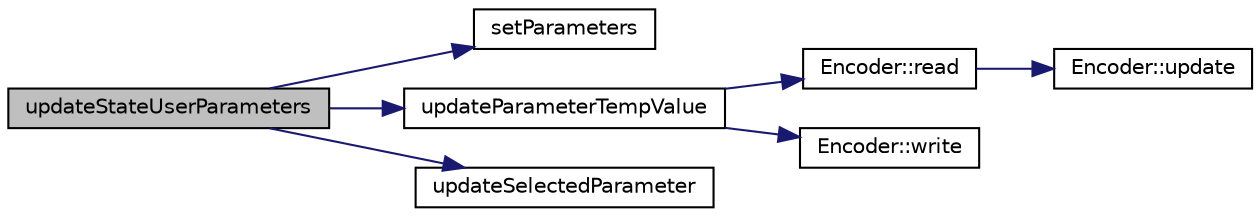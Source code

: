 digraph "updateStateUserParameters"
{
 // LATEX_PDF_SIZE
  edge [fontname="Helvetica",fontsize="10",labelfontname="Helvetica",labelfontsize="10"];
  node [fontname="Helvetica",fontsize="10",shape=record];
  rankdir="LR";
  Node1 [label="updateStateUserParameters",height=0.2,width=0.4,color="black", fillcolor="grey75", style="filled", fontcolor="black",tooltip=" "];
  Node1 -> Node2 [color="midnightblue",fontsize="10",style="solid",fontname="Helvetica"];
  Node2 [label="setParameters",height=0.2,width=0.4,color="black", fillcolor="white", style="filled",URL="$update_user_parameters_8cpp.html#a58288e78c2f227caec055577fb4c8d54",tooltip=" "];
  Node1 -> Node3 [color="midnightblue",fontsize="10",style="solid",fontname="Helvetica"];
  Node3 [label="updateParameterTempValue",height=0.2,width=0.4,color="black", fillcolor="white", style="filled",URL="$update_user_parameters_8cpp.html#ab552393840551acf9d4291aad13cb4c2",tooltip=" "];
  Node3 -> Node4 [color="midnightblue",fontsize="10",style="solid",fontname="Helvetica"];
  Node4 [label="Encoder::read",height=0.2,width=0.4,color="black", fillcolor="white", style="filled",URL="$class_encoder.html#a0069a5ff2a72a6b5c5afc337ce6be611",tooltip=" "];
  Node4 -> Node5 [color="midnightblue",fontsize="10",style="solid",fontname="Helvetica"];
  Node5 [label="Encoder::update",height=0.2,width=0.4,color="black", fillcolor="white", style="filled",URL="$class_encoder.html#aff92363b795194d47c28640632854e08",tooltip=" "];
  Node3 -> Node6 [color="midnightblue",fontsize="10",style="solid",fontname="Helvetica"];
  Node6 [label="Encoder::write",height=0.2,width=0.4,color="black", fillcolor="white", style="filled",URL="$class_encoder.html#a2c1b2e3959fb80ef1d89737c4d371792",tooltip=" "];
  Node1 -> Node7 [color="midnightblue",fontsize="10",style="solid",fontname="Helvetica"];
  Node7 [label="updateSelectedParameter",height=0.2,width=0.4,color="black", fillcolor="white", style="filled",URL="$update_user_parameters_8cpp.html#ada361676549b7bdf43971da2570c30dc",tooltip=" "];
}
